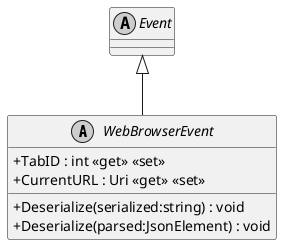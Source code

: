 @startuml
skinparam monochrome true
skinparam ClassAttributeIconSize 0
abstract class WebBrowserEvent {
    + TabID : int <<get>> <<set>>
    + Deserialize(serialized:string) : void
    + Deserialize(parsed:JsonElement) : void
    + CurrentURL : Uri <<get>> <<set>>
}
abstract class Event
Event <|-- WebBrowserEvent
@enduml
